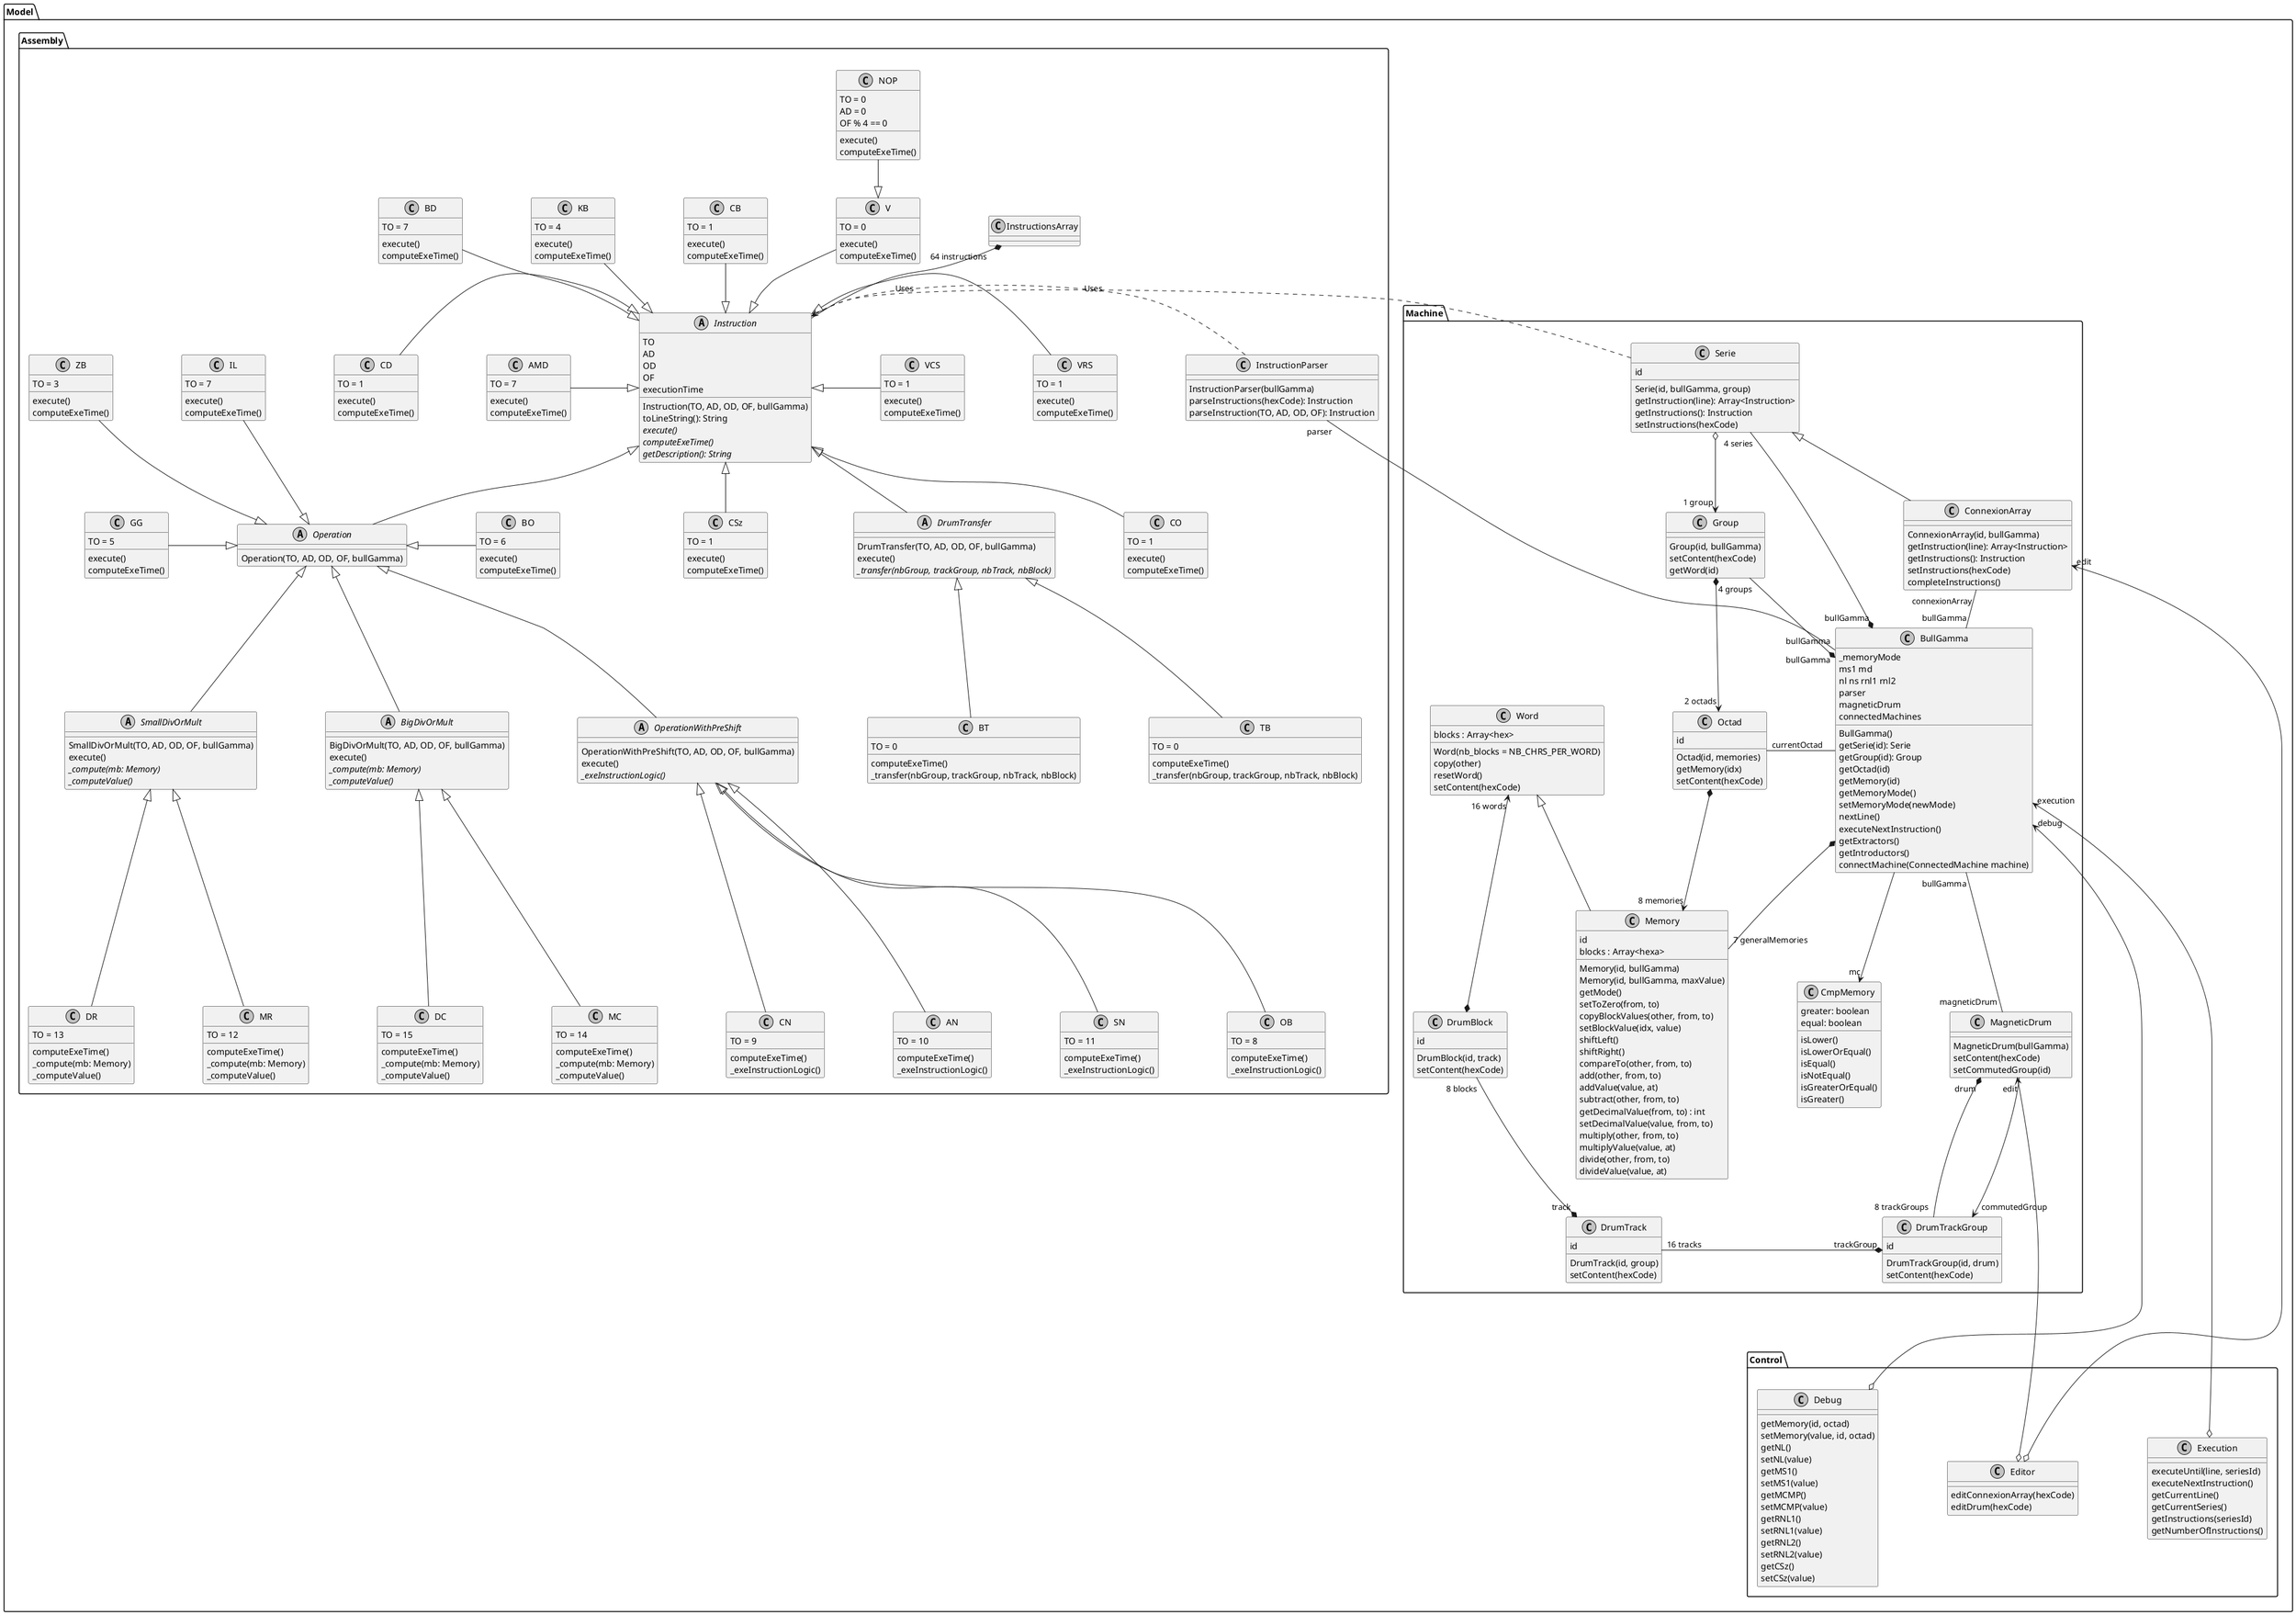 @startuml
skinparam monochrome true
skinparam classAttributeIconSize 0
skinparam nodesep 110

package Model {
  package Machine {
    class BullGamma {
      _memoryMode
      ms1 md
			nl ns rnl1 rnl2
			parser
			magneticDrum
			connectedMachines
      BullGamma()
			getSerie(id): Serie
			getGroup(id): Group
			getOctad(id)
			getMemory(id)
			getMemoryMode()
			setMemoryMode(newMode)
			nextLine()
			executeNextInstruction()
      getExtractors()
      getIntroductors()
			connectMachine(ConnectedMachine machine)
    }

    class Serie {
      id
      Serie(id, bullGamma, group)
      getInstruction(line): Array<Instruction>
      getInstructions(): Instruction
      setInstructions(hexCode)
    }

    class ConnexionArray {
      ConnexionArray(id, bullGamma)
      getInstruction(line): Array<Instruction>
      getInstructions(): Instruction
      setInstructions(hexCode)
      completeInstructions()
    }

    class Group {
      Group(id, bullGamma)
      setContent(hexCode)
      getWord(id)
    }

    class Octad {
      id
      Octad(id, memories)
      getMemory(idx)
      setContent(hexCode)
    }

		class Word {
			blocks : Array<hex>
      Word(nb_blocks = NB_CHRS_PER_WORD)
			copy(other)
			resetWord()
      setContent(hexCode)
		}

    class Memory {
      id
      blocks : Array<hexa>
      Memory(id, bullGamma)
      Memory(id, bullGamma, maxValue)
      getMode()
      setToZero(from, to)
      copyBlockValues(other, from, to)
      setBlockValue(idx, value)
      shiftLeft()
      shiftRight()
      compareTo(other, from, to)
      add(other, from, to)
      addValue(value, at)
      subtract(other, from, to)
      getDecimalValue(from, to) : int
      setDecimalValue(value, from, to)
      multiply(other, from, to)
      multiplyValue(value, at)
      divide(other, from, to)
      divideValue(value, at)
    }
		Word <|-- Memory

    class CmpMemory {
      greater: boolean
      equal: boolean
      isLower()
      isLowerOrEqual()
      isEqual()
      isNotEqual()
      isGreaterOrEqual()
      isGreater()
    }

    class MagneticDrum {
      MagneticDrum(bullGamma)
      setContent(hexCode)
      setCommutedGroup(id)
    }

    class DrumTrackGroup {
      id
      DrumTrackGroup(id, drum)
      setContent(hexCode)
    }

    MagneticDrum "drum" *-- "8 trackGroups" DrumTrackGroup
    MagneticDrum --> "commutedGroup" DrumTrackGroup

    class DrumTrack {
      id
      DrumTrack(id, group)
      setContent(hexCode)
    }

    DrumTrackGroup "trackGroup" *- "16 tracks" DrumTrack

    class DrumBlock {
      id
      DrumBlock(id, track)
      setContent(hexCode)
    }

    Serie o--> "1 group" Group
    Serie <|-- ConnexionArray

    DrumBlock "8 blocks" --* "track" DrumTrack
    Word "16 words" <--* DrumBlock

    BullGamma "bullGamma" -- "magneticDrum" MagneticDrum
    Octad *--> "8 memories" Memory
    BullGamma *-- "7 generalMemories" Memory
    BullGamma --> "mc" CmpMemory
    BullGamma - "currentOctad" Octad
    Serie "4 series" --* "bullGamma" BullGamma
    Group "4 groups" --* "bullGamma" BullGamma
    ConnexionArray "connexionArray" -- "bullGamma" BullGamma
    Group *--> "2 octads" Octad
  }

  package "Control" {
      class Editor {
          editConnexionArray(hexCode)
          editDrum(hexCode)
      }

      ConnexionArray "edit" <--down--o Editor
      MagneticDrum "edit" <--down--o Editor

      class Execution {
          executeUntil(line, seriesId)
          executeNextInstruction()
					getCurrentLine()
					getCurrentSeries()
					getInstructions(seriesId)
					getNumberOfInstructions()
      }
      BullGamma "execution" <--down--o Execution

      class Debug {
          getMemory(id, octad)
          setMemory(value, id, octad)
          getNL()
          setNL(value)
          getMS1()
          setMS1(value)
          getMCMP()
          setMCMP(value)
          getRNL1()
          setRNL1(value)
          getRNL2()
          setRNL2(value)
					getCSz()
					setCSz(value)
      }
      BullGamma "debug" <--down--o Debug
  }


  package Assembly {
    abstract class Instruction {
       TO
       AD
       OD
       OF
       executionTime
       Instruction(TO, AD, OD, OF, bullGamma)
       toLineString(): String
      {abstract} execute()
      {abstract} computeExeTime()
      {abstract} getDescription(): String
    }

    abstract class Operation {
      Operation(TO, AD, OD, OF, bullGamma)
    }

    abstract class OperationWithPreShift {
        OperationWithPreShift(TO, AD, OD, OF, bullGamma)
        execute()
        {abstract} _exeInstructionLogic()
    }

    abstract class SmallDivOrMult {
      SmallDivOrMult(TO, AD, OD, OF, bullGamma)
      execute()
      {abstract} _compute(mb: Memory)
      {abstract} _computeValue()
    }

    abstract class BigDivOrMult {
      BigDivOrMult(TO, AD, OD, OF, bullGamma)
      execute()
      {abstract} _compute(mb: Memory)
      {abstract} _computeValue()
    }

    abstract class DrumTransfer {
      DrumTransfer(TO, AD, OD, OF, bullGamma)
      execute()
      {abstract} _transfer(nbGroup, trackGroup, nbTrack, nbBlock)
    }

    Instruction <|-- Operation
    Instruction <|-- DrumTransfer
    Operation <|-- OperationWithPreShift
    Operation <|-- SmallDivOrMult
    Operation <|-- BigDivOrMult

    InstructionsArray "64 instructions" *-- Instruction

    class BT {
      TO = 0
      computeExeTime()
      _transfer(nbGroup, trackGroup, nbTrack, nbBlock)
    }

    class TB {
      TO = 0
      computeExeTime()
      _transfer(nbGroup, trackGroup, nbTrack, nbBlock)
    }

    class V {
      TO = 0
      execute()
      computeExeTime()
    }

    class NOP {
      TO = 0
      AD = 0
      OF % 4 == 0
      execute()
      computeExeTime()
    }

    class VCS {
      TO = 1
      execute()
      computeExeTime()
    }

    class VRS {
      TO = 1
      execute()
      computeExeTime()
    }

    class CD {
      TO = 1
      execute()
      computeExeTime()
    }

    class CO {
      TO = 1
      execute()
      computeExeTime()
    }

    class CSz {
      TO = 1
      execute()
      computeExeTime()
    }

    class CB {
      TO = 1
      execute()
      computeExeTime()
    }

    class ZB {
      TO = 3
      execute()
      computeExeTime()
    }

    class KB {
      TO = 4
      execute()
      computeExeTime()
    }

    class GG {
      TO = 5
      execute()
      computeExeTime()
    }

    class BO {
      TO = 6
      execute()
      computeExeTime()
    }

    class AMD {
      TO = 7
      execute()
      computeExeTime()
    }

    class BD {
      TO = 7
      execute()
      computeExeTime()
    }

    class IL {
      TO = 7
      execute()
      computeExeTime()
    }

    class OB {
      TO = 8
      computeExeTime()
      _exeInstructionLogic()
    }

    class CN {
      TO = 9
      computeExeTime()
      _exeInstructionLogic()
    }

    class AN {
      TO = 10
      computeExeTime()
      _exeInstructionLogic()
    }

    class SN {
      TO = 11
      computeExeTime()
      _exeInstructionLogic()
    }

    class MR {
      TO = 12
      computeExeTime()
      _compute(mb: Memory)
      _computeValue()
    }

    class DR {
      TO = 13
      computeExeTime()
      _compute(mb: Memory)
      _computeValue()
    }

    class MC {
      TO = 14
      computeExeTime()
      _compute(mb: Memory)
      _computeValue()
    }

    class DC {
      TO = 15
      computeExeTime()
      _compute(mb: Memory)
      _computeValue()
    }

    V --|> Instruction
    KB --|> Instruction
    BD --|> Instruction
    CB --|> Instruction
    AMD -|> Instruction
    CD -|> Instruction
    Instruction <|- VCS
    Instruction <|- VRS
    Instruction <|-- CO
    Instruction <|-- CSz
    NOP --|> V

    ZB --|> Operation
    IL --|> Operation
    GG -|> Operation
    Operation <|- BO

    DrumTransfer <|-- TB
    DrumTransfer <|-- BT

    OperationWithPreShift <|-- SN
    OperationWithPreShift <|-- OB
    OperationWithPreShift <|-- CN
    OperationWithPreShift <|-- AN

    SmallDivOrMult <|-- MR
    SmallDivOrMult <|-- DR

    BigDivOrMult <|-- MC
    BigDivOrMult <|-- DC

    class InstructionParser {
      InstructionParser(bullGamma)
      parseInstructions(hexCode): Instruction
      parseInstruction(TO, AD, OD, OF): Instruction
    }

    Instruction <. InstructionParser: Uses
  }

  Instruction <. Serie: Uses
  InstructionParser "parser"- "bullGamma" BullGamma
@endDC
